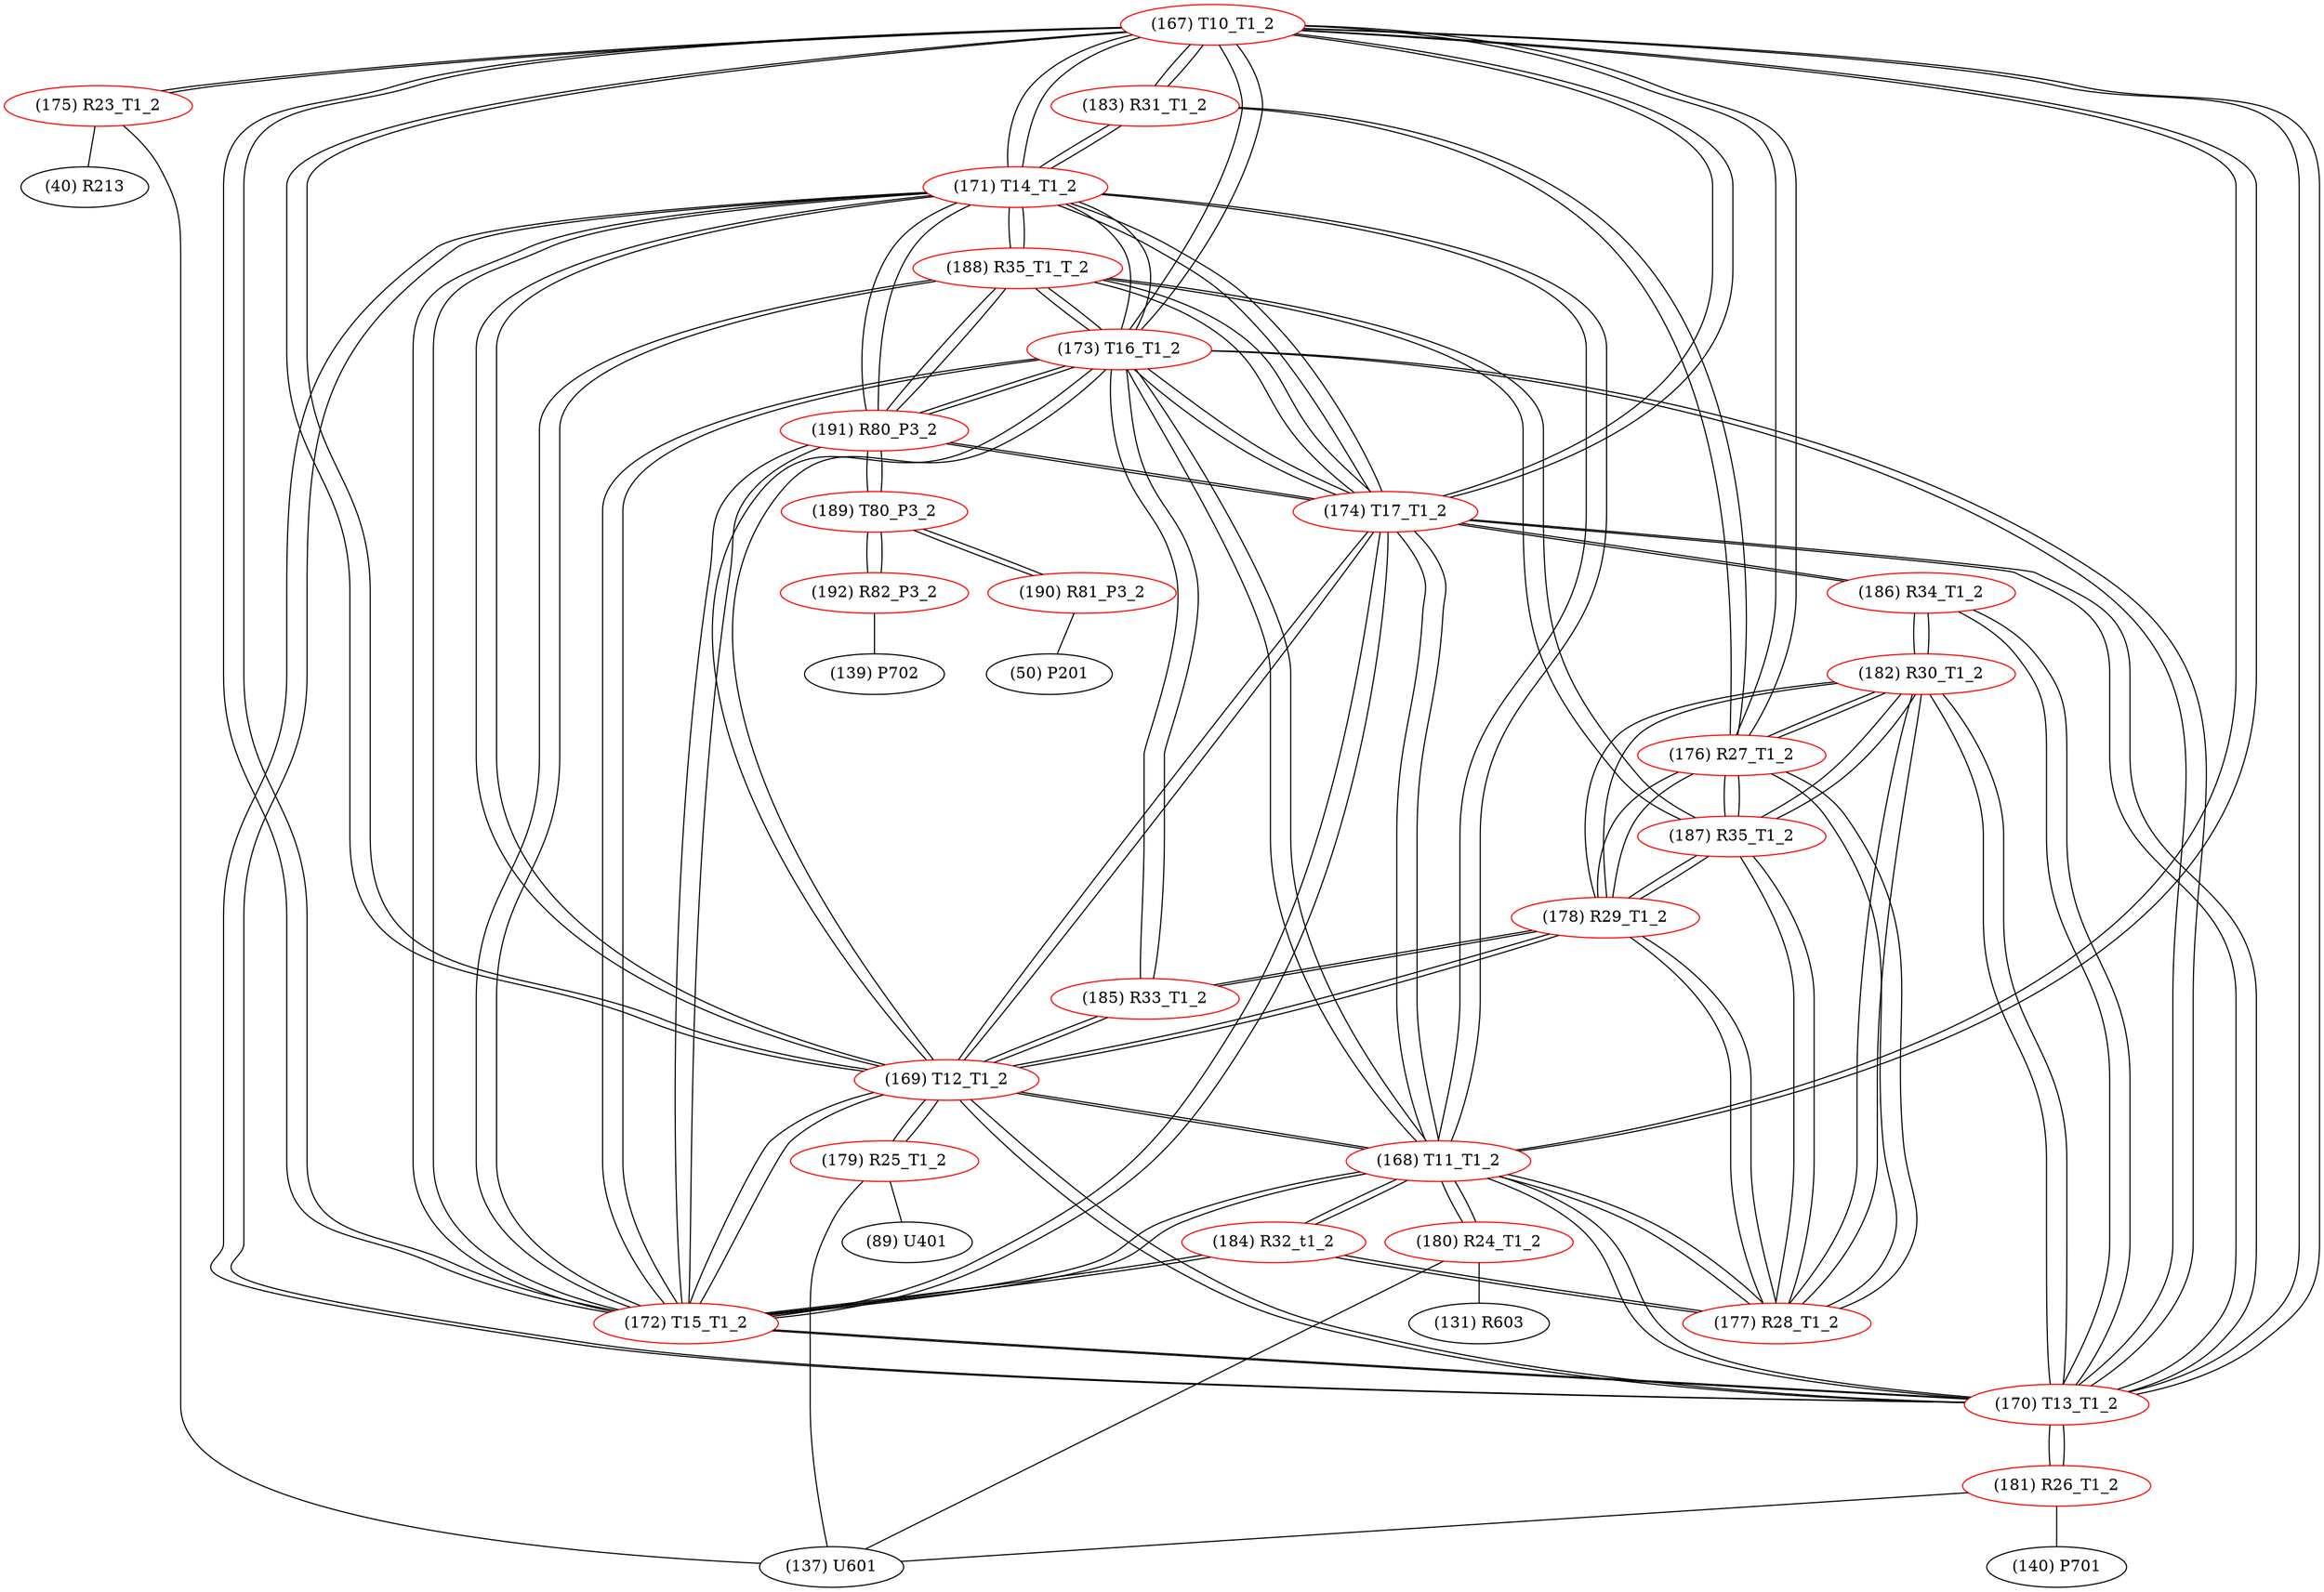 graph {
	167 [label="(167) T10_T1_2" color=red]
	175 [label="(175) R23_T1_2"]
	183 [label="(183) R31_T1_2"]
	176 [label="(176) R27_T1_2"]
	173 [label="(173) T16_T1_2"]
	174 [label="(174) T17_T1_2"]
	172 [label="(172) T15_T1_2"]
	169 [label="(169) T12_T1_2"]
	171 [label="(171) T14_T1_2"]
	170 [label="(170) T13_T1_2"]
	168 [label="(168) T11_T1_2"]
	168 [label="(168) T11_T1_2" color=red]
	180 [label="(180) R24_T1_2"]
	177 [label="(177) R28_T1_2"]
	184 [label="(184) R32_t1_2"]
	167 [label="(167) T10_T1_2"]
	173 [label="(173) T16_T1_2"]
	174 [label="(174) T17_T1_2"]
	172 [label="(172) T15_T1_2"]
	169 [label="(169) T12_T1_2"]
	171 [label="(171) T14_T1_2"]
	170 [label="(170) T13_T1_2"]
	169 [label="(169) T12_T1_2" color=red]
	185 [label="(185) R33_T1_2"]
	178 [label="(178) R29_T1_2"]
	179 [label="(179) R25_T1_2"]
	167 [label="(167) T10_T1_2"]
	173 [label="(173) T16_T1_2"]
	174 [label="(174) T17_T1_2"]
	172 [label="(172) T15_T1_2"]
	171 [label="(171) T14_T1_2"]
	170 [label="(170) T13_T1_2"]
	168 [label="(168) T11_T1_2"]
	170 [label="(170) T13_T1_2" color=red]
	182 [label="(182) R30_T1_2"]
	186 [label="(186) R34_T1_2"]
	181 [label="(181) R26_T1_2"]
	167 [label="(167) T10_T1_2"]
	173 [label="(173) T16_T1_2"]
	174 [label="(174) T17_T1_2"]
	172 [label="(172) T15_T1_2"]
	169 [label="(169) T12_T1_2"]
	171 [label="(171) T14_T1_2"]
	168 [label="(168) T11_T1_2"]
	171 [label="(171) T14_T1_2" color=red]
	167 [label="(167) T10_T1_2"]
	173 [label="(173) T16_T1_2"]
	174 [label="(174) T17_T1_2"]
	172 [label="(172) T15_T1_2"]
	169 [label="(169) T12_T1_2"]
	170 [label="(170) T13_T1_2"]
	168 [label="(168) T11_T1_2"]
	183 [label="(183) R31_T1_2"]
	191 [label="(191) R80_P3_2"]
	188 [label="(188) R35_T1_T_2"]
	172 [label="(172) T15_T1_2" color=red]
	184 [label="(184) R32_t1_2"]
	167 [label="(167) T10_T1_2"]
	173 [label="(173) T16_T1_2"]
	174 [label="(174) T17_T1_2"]
	169 [label="(169) T12_T1_2"]
	171 [label="(171) T14_T1_2"]
	170 [label="(170) T13_T1_2"]
	168 [label="(168) T11_T1_2"]
	191 [label="(191) R80_P3_2"]
	188 [label="(188) R35_T1_T_2"]
	173 [label="(173) T16_T1_2" color=red]
	185 [label="(185) R33_T1_2"]
	167 [label="(167) T10_T1_2"]
	174 [label="(174) T17_T1_2"]
	172 [label="(172) T15_T1_2"]
	169 [label="(169) T12_T1_2"]
	171 [label="(171) T14_T1_2"]
	170 [label="(170) T13_T1_2"]
	168 [label="(168) T11_T1_2"]
	191 [label="(191) R80_P3_2"]
	188 [label="(188) R35_T1_T_2"]
	174 [label="(174) T17_T1_2" color=red]
	186 [label="(186) R34_T1_2"]
	167 [label="(167) T10_T1_2"]
	173 [label="(173) T16_T1_2"]
	172 [label="(172) T15_T1_2"]
	169 [label="(169) T12_T1_2"]
	171 [label="(171) T14_T1_2"]
	170 [label="(170) T13_T1_2"]
	168 [label="(168) T11_T1_2"]
	191 [label="(191) R80_P3_2"]
	188 [label="(188) R35_T1_T_2"]
	175 [label="(175) R23_T1_2" color=red]
	137 [label="(137) U601"]
	40 [label="(40) R213"]
	167 [label="(167) T10_T1_2"]
	176 [label="(176) R27_T1_2" color=red]
	182 [label="(182) R30_T1_2"]
	187 [label="(187) R35_T1_2"]
	178 [label="(178) R29_T1_2"]
	177 [label="(177) R28_T1_2"]
	167 [label="(167) T10_T1_2"]
	183 [label="(183) R31_T1_2"]
	177 [label="(177) R28_T1_2" color=red]
	182 [label="(182) R30_T1_2"]
	187 [label="(187) R35_T1_2"]
	178 [label="(178) R29_T1_2"]
	176 [label="(176) R27_T1_2"]
	168 [label="(168) T11_T1_2"]
	184 [label="(184) R32_t1_2"]
	178 [label="(178) R29_T1_2" color=red]
	182 [label="(182) R30_T1_2"]
	187 [label="(187) R35_T1_2"]
	177 [label="(177) R28_T1_2"]
	176 [label="(176) R27_T1_2"]
	185 [label="(185) R33_T1_2"]
	169 [label="(169) T12_T1_2"]
	179 [label="(179) R25_T1_2" color=red]
	89 [label="(89) U401"]
	137 [label="(137) U601"]
	169 [label="(169) T12_T1_2"]
	180 [label="(180) R24_T1_2" color=red]
	137 [label="(137) U601"]
	131 [label="(131) R603"]
	168 [label="(168) T11_T1_2"]
	181 [label="(181) R26_T1_2" color=red]
	140 [label="(140) P701"]
	137 [label="(137) U601"]
	170 [label="(170) T13_T1_2"]
	182 [label="(182) R30_T1_2" color=red]
	187 [label="(187) R35_T1_2"]
	178 [label="(178) R29_T1_2"]
	177 [label="(177) R28_T1_2"]
	176 [label="(176) R27_T1_2"]
	186 [label="(186) R34_T1_2"]
	170 [label="(170) T13_T1_2"]
	183 [label="(183) R31_T1_2" color=red]
	167 [label="(167) T10_T1_2"]
	176 [label="(176) R27_T1_2"]
	171 [label="(171) T14_T1_2"]
	184 [label="(184) R32_t1_2" color=red]
	172 [label="(172) T15_T1_2"]
	168 [label="(168) T11_T1_2"]
	177 [label="(177) R28_T1_2"]
	185 [label="(185) R33_T1_2" color=red]
	173 [label="(173) T16_T1_2"]
	178 [label="(178) R29_T1_2"]
	169 [label="(169) T12_T1_2"]
	186 [label="(186) R34_T1_2" color=red]
	174 [label="(174) T17_T1_2"]
	182 [label="(182) R30_T1_2"]
	170 [label="(170) T13_T1_2"]
	187 [label="(187) R35_T1_2" color=red]
	182 [label="(182) R30_T1_2"]
	178 [label="(178) R29_T1_2"]
	177 [label="(177) R28_T1_2"]
	176 [label="(176) R27_T1_2"]
	188 [label="(188) R35_T1_T_2"]
	188 [label="(188) R35_T1_T_2" color=red]
	187 [label="(187) R35_T1_2"]
	191 [label="(191) R80_P3_2"]
	174 [label="(174) T17_T1_2"]
	173 [label="(173) T16_T1_2"]
	172 [label="(172) T15_T1_2"]
	171 [label="(171) T14_T1_2"]
	189 [label="(189) T80_P3_2" color=red]
	190 [label="(190) R81_P3_2"]
	192 [label="(192) R82_P3_2"]
	191 [label="(191) R80_P3_2"]
	190 [label="(190) R81_P3_2" color=red]
	50 [label="(50) P201"]
	189 [label="(189) T80_P3_2"]
	191 [label="(191) R80_P3_2" color=red]
	174 [label="(174) T17_T1_2"]
	188 [label="(188) R35_T1_T_2"]
	173 [label="(173) T16_T1_2"]
	172 [label="(172) T15_T1_2"]
	171 [label="(171) T14_T1_2"]
	189 [label="(189) T80_P3_2"]
	192 [label="(192) R82_P3_2" color=red]
	139 [label="(139) P702"]
	189 [label="(189) T80_P3_2"]
	167 -- 175
	167 -- 183
	167 -- 176
	167 -- 173
	167 -- 174
	167 -- 172
	167 -- 169
	167 -- 171
	167 -- 170
	167 -- 168
	168 -- 180
	168 -- 177
	168 -- 184
	168 -- 167
	168 -- 173
	168 -- 174
	168 -- 172
	168 -- 169
	168 -- 171
	168 -- 170
	169 -- 185
	169 -- 178
	169 -- 179
	169 -- 167
	169 -- 173
	169 -- 174
	169 -- 172
	169 -- 171
	169 -- 170
	169 -- 168
	170 -- 182
	170 -- 186
	170 -- 181
	170 -- 167
	170 -- 173
	170 -- 174
	170 -- 172
	170 -- 169
	170 -- 171
	170 -- 168
	171 -- 167
	171 -- 173
	171 -- 174
	171 -- 172
	171 -- 169
	171 -- 170
	171 -- 168
	171 -- 183
	171 -- 191
	171 -- 188
	172 -- 184
	172 -- 167
	172 -- 173
	172 -- 174
	172 -- 169
	172 -- 171
	172 -- 170
	172 -- 168
	172 -- 191
	172 -- 188
	173 -- 185
	173 -- 167
	173 -- 174
	173 -- 172
	173 -- 169
	173 -- 171
	173 -- 170
	173 -- 168
	173 -- 191
	173 -- 188
	174 -- 186
	174 -- 167
	174 -- 173
	174 -- 172
	174 -- 169
	174 -- 171
	174 -- 170
	174 -- 168
	174 -- 191
	174 -- 188
	175 -- 137
	175 -- 40
	175 -- 167
	176 -- 182
	176 -- 187
	176 -- 178
	176 -- 177
	176 -- 167
	176 -- 183
	177 -- 182
	177 -- 187
	177 -- 178
	177 -- 176
	177 -- 168
	177 -- 184
	178 -- 182
	178 -- 187
	178 -- 177
	178 -- 176
	178 -- 185
	178 -- 169
	179 -- 89
	179 -- 137
	179 -- 169
	180 -- 137
	180 -- 131
	180 -- 168
	181 -- 140
	181 -- 137
	181 -- 170
	182 -- 187
	182 -- 178
	182 -- 177
	182 -- 176
	182 -- 186
	182 -- 170
	183 -- 167
	183 -- 176
	183 -- 171
	184 -- 172
	184 -- 168
	184 -- 177
	185 -- 173
	185 -- 178
	185 -- 169
	186 -- 174
	186 -- 182
	186 -- 170
	187 -- 182
	187 -- 178
	187 -- 177
	187 -- 176
	187 -- 188
	188 -- 187
	188 -- 191
	188 -- 174
	188 -- 173
	188 -- 172
	188 -- 171
	189 -- 190
	189 -- 192
	189 -- 191
	190 -- 50
	190 -- 189
	191 -- 174
	191 -- 188
	191 -- 173
	191 -- 172
	191 -- 171
	191 -- 189
	192 -- 139
	192 -- 189
}